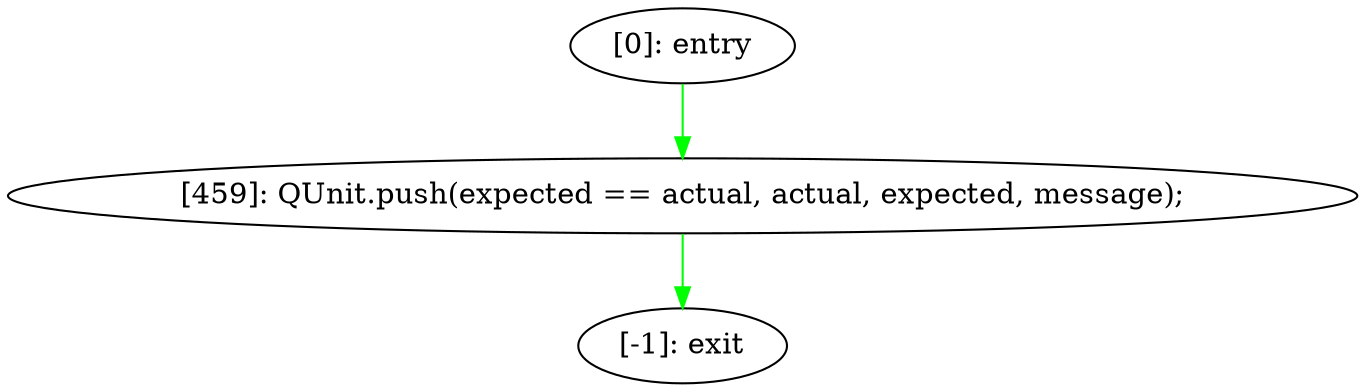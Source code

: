 digraph {
"0" [label="[-1]: exit"] 
"1" [label="[459]: QUnit.push(expected == actual, actual, expected, message);\n"] 
"2" [label="[0]: entry"] 
"1" -> "0" [label="" color="green"] 
"2" -> "1" [label="" color="green"] 
}
